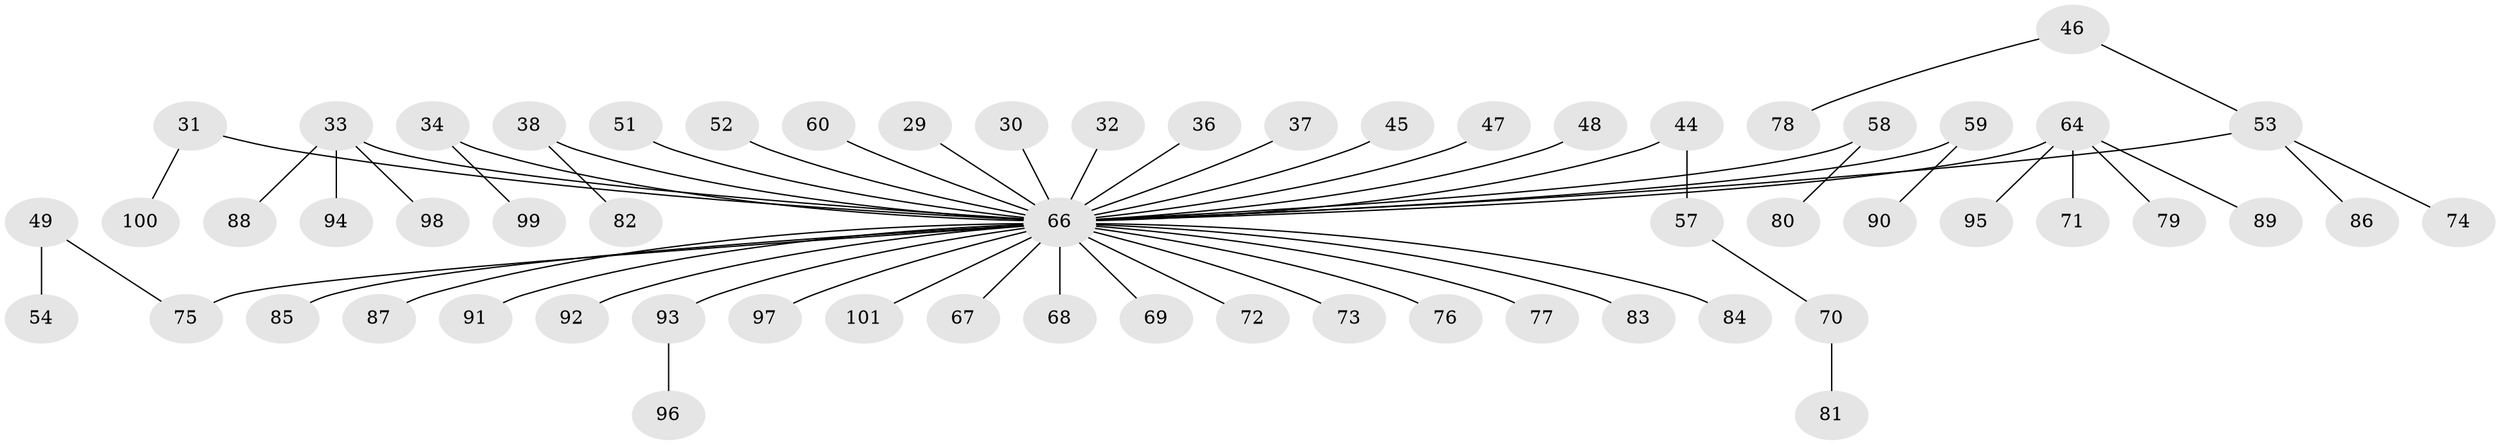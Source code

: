 // original degree distribution, {5: 0.039603960396039604, 6: 0.019801980198019802, 4: 0.04950495049504951, 2: 0.19801980198019803, 3: 0.1485148514851485, 9: 0.009900990099009901, 1: 0.5346534653465347}
// Generated by graph-tools (version 1.1) at 2025/57/03/04/25 21:57:07]
// undirected, 60 vertices, 59 edges
graph export_dot {
graph [start="1"]
  node [color=gray90,style=filled];
  29;
  30;
  31;
  32;
  33;
  34;
  36;
  37;
  38;
  44;
  45;
  46;
  47;
  48;
  49 [super="+25+26"];
  51;
  52;
  53 [super="+23"];
  54;
  57;
  58;
  59;
  60;
  64 [super="+50"];
  66 [super="+42+62+27+28+15+19+20+24+63+43+65+40+56"];
  67;
  68;
  69;
  70;
  71;
  72;
  73;
  74;
  75 [super="+18"];
  76;
  77;
  78;
  79;
  80;
  81;
  82;
  83;
  84;
  85;
  86;
  87;
  88;
  89;
  90;
  91;
  92;
  93;
  94;
  95;
  96;
  97;
  98;
  99;
  100;
  101;
  29 -- 66;
  30 -- 66;
  31 -- 100;
  31 -- 66;
  32 -- 66;
  33 -- 88;
  33 -- 94;
  33 -- 98;
  33 -- 66;
  34 -- 99;
  34 -- 66;
  36 -- 66;
  37 -- 66;
  38 -- 82;
  38 -- 66;
  44 -- 57;
  44 -- 66;
  45 -- 66;
  46 -- 78;
  46 -- 53;
  47 -- 66;
  48 -- 66;
  49 -- 75;
  49 -- 54;
  51 -- 66;
  52 -- 66;
  53 -- 74;
  53 -- 86;
  53 -- 66;
  57 -- 70;
  58 -- 80;
  58 -- 66;
  59 -- 90;
  59 -- 66;
  60 -- 66;
  64 -- 89;
  64 -- 95;
  64 -- 71;
  64 -- 79;
  64 -- 66;
  66 -- 67;
  66 -- 68;
  66 -- 73;
  66 -- 76;
  66 -- 77;
  66 -- 83;
  66 -- 87;
  66 -- 91;
  66 -- 92;
  66 -- 93;
  66 -- 101;
  66 -- 97;
  66 -- 85;
  66 -- 75;
  66 -- 84;
  66 -- 69;
  66 -- 72;
  70 -- 81;
  93 -- 96;
}
